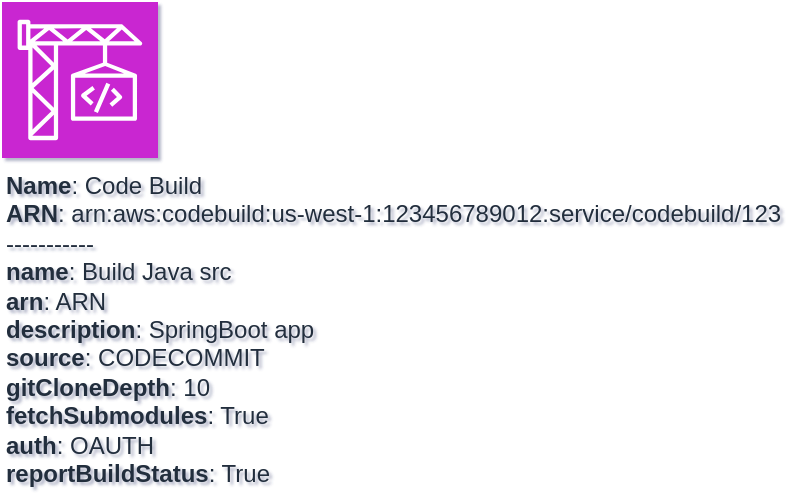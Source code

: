 <mxfile type="MultiCloud">
	<diagram id="diagram_1" name="AWS components">
		<mxGraphModel dx="1015" dy="661" grid="1" gridSize="10" guides="1" tooltips="1" connect="1" arrows="1" fold="1" page="1" pageScale="1" pageWidth="850" pageHeight="1100" math="0" shadow="1">
			<root>
				<mxCell id="0"/>
				<mxCell id="1" parent="0"/>
				<mxCell id="vertex:codebuild:arn:aws:codebuild:us-west-1:123456789012:service/codebuild/123" value="&lt;b&gt;Name&lt;/b&gt;: Code Build&lt;BR&gt;&lt;b&gt;ARN&lt;/b&gt;: arn:aws:codebuild:us-west-1:123456789012:service/codebuild/123&lt;BR&gt;-----------&lt;BR&gt;&lt;b&gt;name&lt;/b&gt;: Build Java src&lt;BR&gt;&lt;b&gt;arn&lt;/b&gt;: ARN&lt;BR&gt;&lt;b&gt;description&lt;/b&gt;: SpringBoot app&lt;BR&gt;&lt;b&gt;source&lt;/b&gt;: CODECOMMIT&lt;BR&gt;&lt;b&gt;gitCloneDepth&lt;/b&gt;: 10&lt;BR&gt;&lt;b&gt;fetchSubmodules&lt;/b&gt;: True&lt;BR&gt;&lt;b&gt;auth&lt;/b&gt;: OAUTH&lt;BR&gt;&lt;b&gt;reportBuildStatus&lt;/b&gt;: True" style="sketch=0;outlineConnect=0;fontColor=#232F3E;fillColor=#C925D1;strokeColor=#ffffff;dashed=0;verticalLabelPosition=bottom;verticalAlign=top;align=left;html=1;fontSize=12;fontStyle=0;aspect=fixed;shape=mxgraph.aws4.resourceIcon;resIcon=mxgraph.aws4.codebuild;" parent="1" vertex="1">
					<mxGeometry width="78" height="78" as="geometry"/>
				</mxCell>
			</root>
		</mxGraphModel>
	</diagram>
</mxfile>